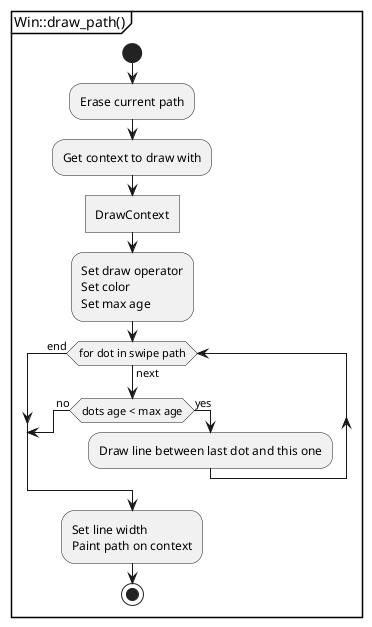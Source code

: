 @startuml win_draw_path

partition "Win::draw_path()"{
  start
  :Erase current path;
  :Get context to draw with;
  :DrawContext]
  :Set draw operator
  Set color
  Set max age;

  while (for dot in swipe path) is (next)
    if (dots age < max age) then (no)
      break;
    else (yes)
      :Draw line between last dot and this one;
    endif
  endwhile (end)
  :Set line width
  Paint path on context;
  stop
}
@enduml